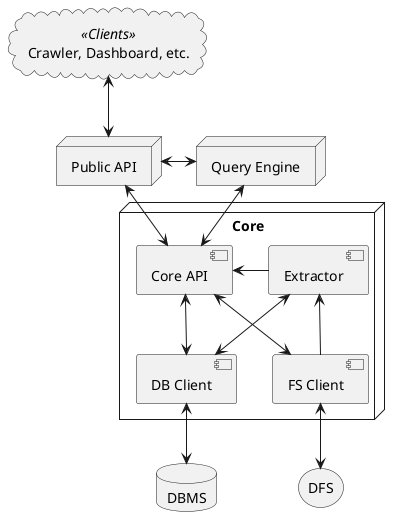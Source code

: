 @startuml
node Core {
    component "DB Client" as meta
    component "FS Client" as files
    component "Core API" as http
    component Extractor as extract
}

storage DFS
files <--> DFS

database DBMS
meta <--> DBMS

http <--> files
http <--> meta
http <-right- extract
extract <-down- files
extract <-down-> meta

node "Query Engine" as query
query <--> http

node "Public API" as api
api <-right-> query
api <--> http

cloud "Crawler, Dashboard, etc." as client <<Clients>>
client <--> api
@enduml
